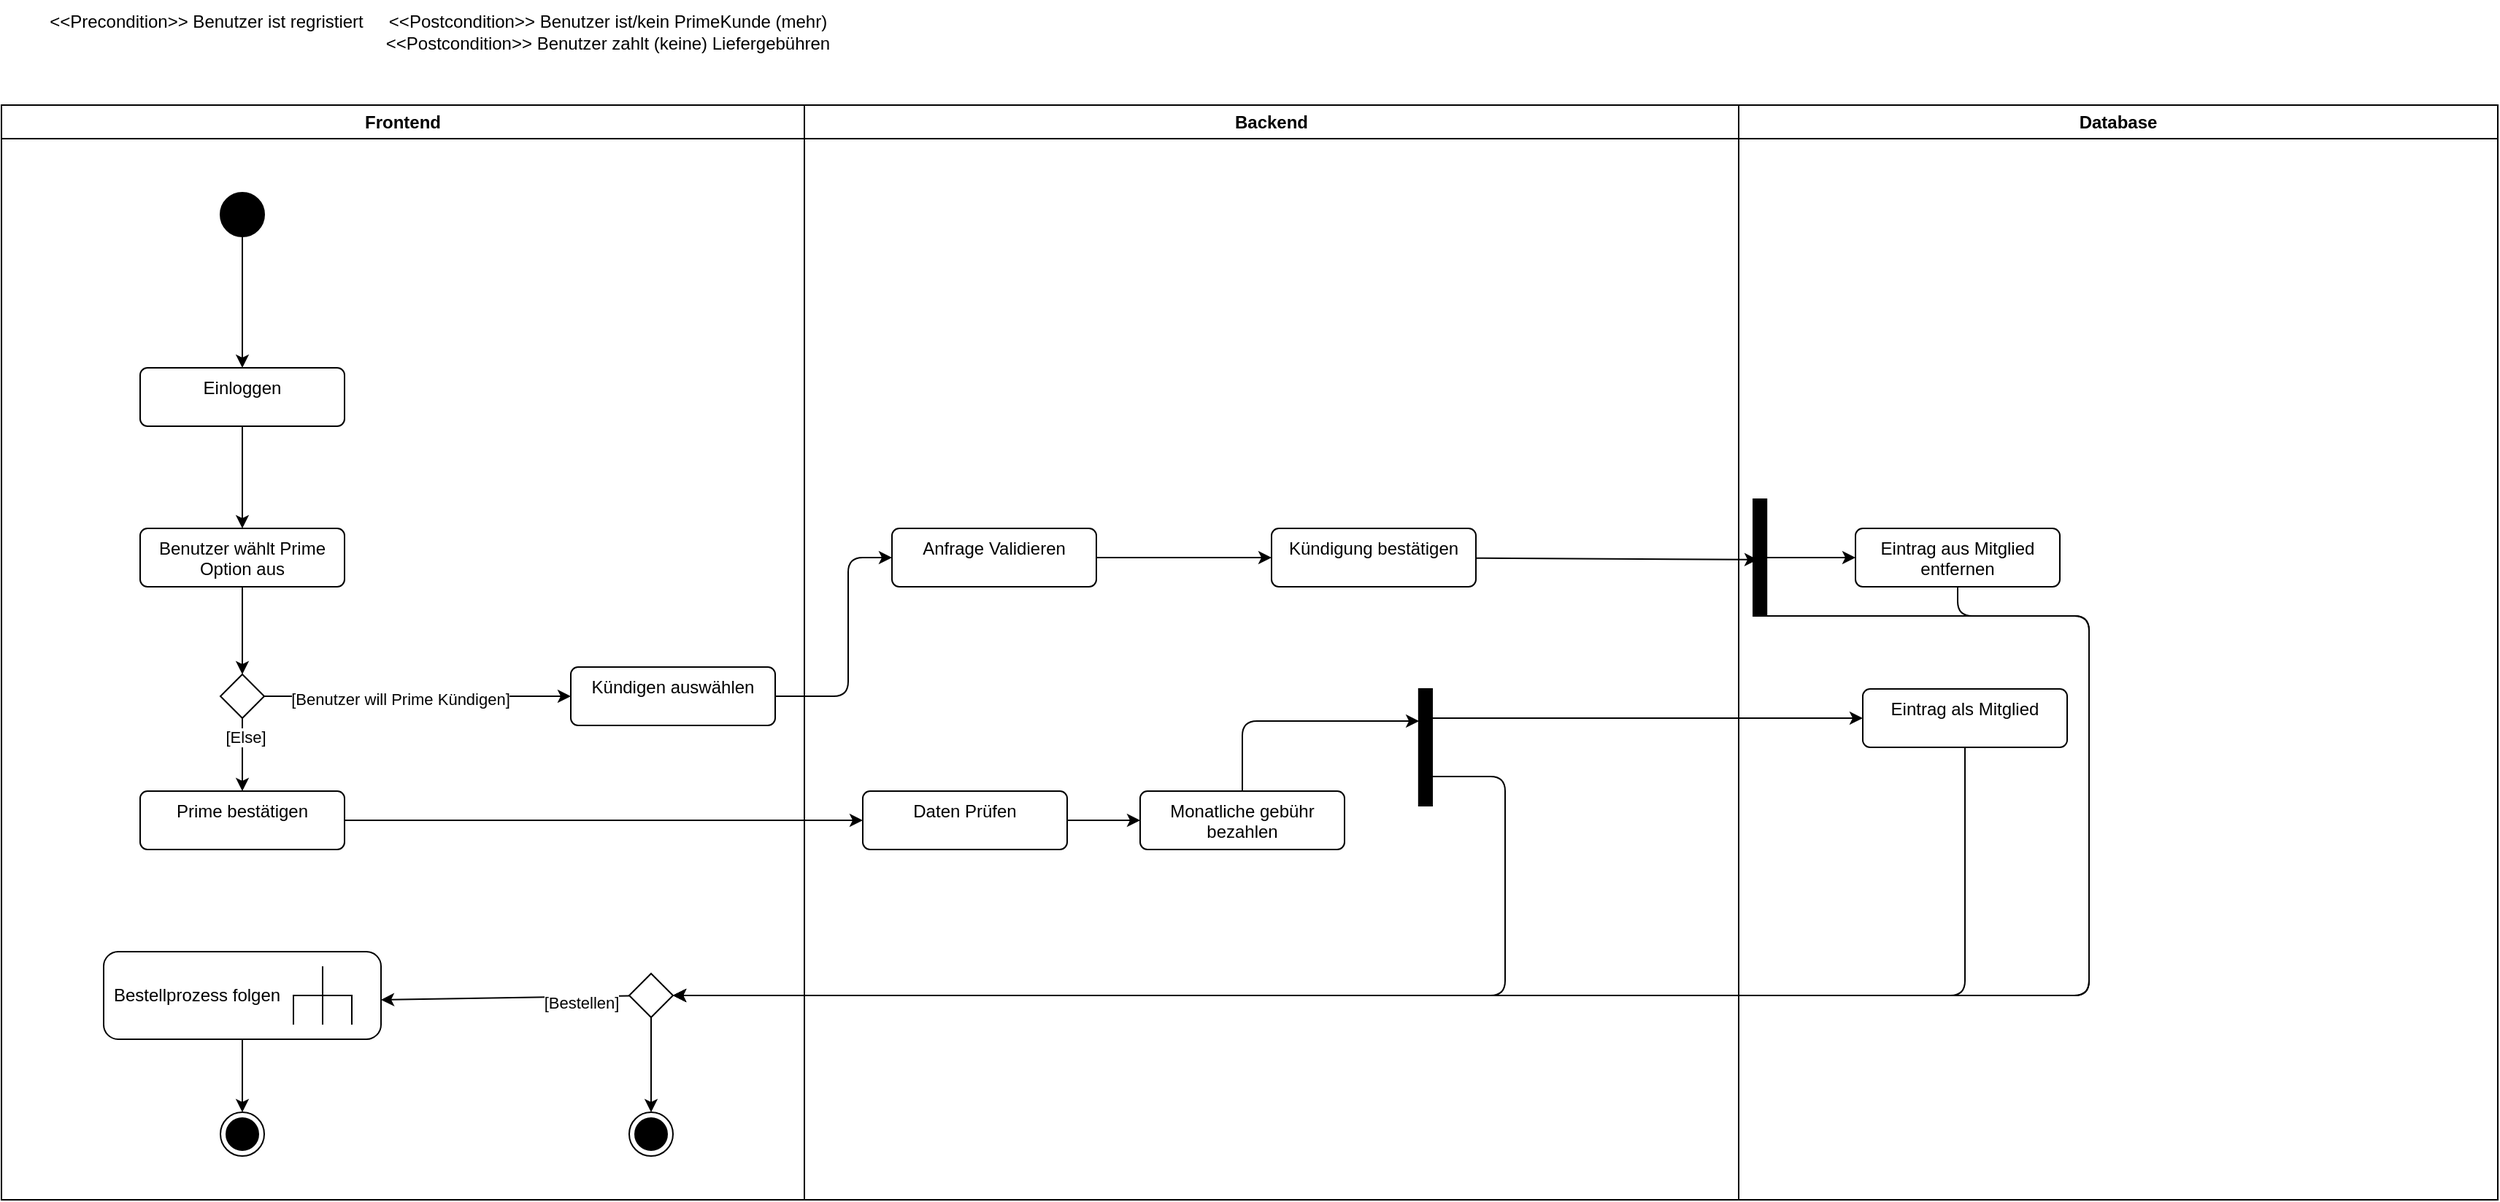 <mxfile>
    <diagram id="7h_W4El4eSeyt53r-UMk" name="Page-1">
        <mxGraphModel dx="1283" dy="1895" grid="1" gridSize="10" guides="1" tooltips="1" connect="1" arrows="1" fold="1" page="1" pageScale="1" pageWidth="850" pageHeight="1100" math="0" shadow="0">
            <root>
                <mxCell id="0"/>
                <mxCell id="1" parent="0"/>
                <mxCell id="2" value="Frontend" style="swimlane;whiteSpace=wrap;html=1;" parent="1" vertex="1">
                    <mxGeometry x="50" y="70" width="550" height="750" as="geometry"/>
                </mxCell>
                <mxCell id="9" style="edgeStyle=none;html=1;entryX=0.5;entryY=0;entryDx=0;entryDy=0;" parent="2" source="7" target="8" edge="1">
                    <mxGeometry relative="1" as="geometry"/>
                </mxCell>
                <mxCell id="7" value="" style="ellipse;fillColor=strokeColor;html=1;" parent="2" vertex="1">
                    <mxGeometry x="150" y="60" width="30" height="30" as="geometry"/>
                </mxCell>
                <mxCell id="11" style="edgeStyle=none;html=1;entryX=0.5;entryY=0;entryDx=0;entryDy=0;" parent="2" source="8" target="10" edge="1">
                    <mxGeometry relative="1" as="geometry"/>
                </mxCell>
                <mxCell id="8" value="Einloggen" style="html=1;align=center;verticalAlign=top;rounded=1;absoluteArcSize=1;arcSize=10;dashed=0;whiteSpace=wrap;" parent="2" vertex="1">
                    <mxGeometry x="95" y="180" width="140" height="40" as="geometry"/>
                </mxCell>
                <mxCell id="20" style="edgeStyle=none;html=1;entryX=0.5;entryY=0;entryDx=0;entryDy=0;" parent="2" source="42" target="19" edge="1">
                    <mxGeometry relative="1" as="geometry"/>
                </mxCell>
                <mxCell id="49" value="[Else]" style="edgeLabel;html=1;align=center;verticalAlign=middle;resizable=0;points=[];" parent="20" vertex="1" connectable="0">
                    <mxGeometry x="-0.48" y="2" relative="1" as="geometry">
                        <mxPoint as="offset"/>
                    </mxGeometry>
                </mxCell>
                <mxCell id="10" value="Benutzer wählt Prime Option aus" style="html=1;align=center;verticalAlign=top;rounded=1;absoluteArcSize=1;arcSize=10;dashed=0;whiteSpace=wrap;" parent="2" vertex="1">
                    <mxGeometry x="95" y="290" width="140" height="40" as="geometry"/>
                </mxCell>
                <mxCell id="19" value="Prime bestätigen" style="html=1;align=center;verticalAlign=top;rounded=1;absoluteArcSize=1;arcSize=10;dashed=0;whiteSpace=wrap;" parent="2" vertex="1">
                    <mxGeometry x="95" y="470" width="140" height="40" as="geometry"/>
                </mxCell>
                <mxCell id="41" style="edgeStyle=none;html=1;entryX=0.5;entryY=0;entryDx=0;entryDy=0;" parent="2" source="39" target="40" edge="1">
                    <mxGeometry relative="1" as="geometry"/>
                </mxCell>
                <mxCell id="39" value="&lt;span style=&quot;color: rgb(0, 0, 0); text-align: center;&quot;&gt;Bestellprozess folgen&lt;/span&gt;" style="shape=mxgraph.uml25.behaviorAction;html=1;rounded=1;absoluteArcSize=1;arcSize=10;align=left;spacingLeft=5;whiteSpace=wrap;" parent="2" vertex="1">
                    <mxGeometry x="70" y="580" width="190" height="60" as="geometry"/>
                </mxCell>
                <mxCell id="40" value="" style="ellipse;html=1;shape=endState;fillColor=strokeColor;" parent="2" vertex="1">
                    <mxGeometry x="150" y="690" width="30" height="30" as="geometry"/>
                </mxCell>
                <mxCell id="42" value="" style="rhombus;" parent="2" vertex="1">
                    <mxGeometry x="150" y="390" width="30" height="30" as="geometry"/>
                </mxCell>
                <mxCell id="43" value="" style="edgeStyle=none;html=1;entryX=0.5;entryY=0;entryDx=0;entryDy=0;" parent="2" source="10" target="42" edge="1">
                    <mxGeometry relative="1" as="geometry">
                        <mxPoint x="245" y="400" as="sourcePoint"/>
                        <mxPoint x="245" y="540" as="targetPoint"/>
                    </mxGeometry>
                </mxCell>
                <mxCell id="44" value="Kündigen auswählen" style="html=1;align=center;verticalAlign=top;rounded=1;absoluteArcSize=1;arcSize=10;dashed=0;whiteSpace=wrap;" parent="2" vertex="1">
                    <mxGeometry x="390" y="385" width="140" height="40" as="geometry"/>
                </mxCell>
                <mxCell id="45" style="edgeStyle=none;html=1;entryX=0;entryY=0.5;entryDx=0;entryDy=0;" parent="2" source="42" target="44" edge="1">
                    <mxGeometry relative="1" as="geometry"/>
                </mxCell>
                <mxCell id="48" value="[Benutzer will Prime Kündigen]" style="edgeLabel;html=1;align=center;verticalAlign=middle;resizable=0;points=[];" parent="45" vertex="1" connectable="0">
                    <mxGeometry x="-0.118" y="-2" relative="1" as="geometry">
                        <mxPoint as="offset"/>
                    </mxGeometry>
                </mxCell>
                <mxCell id="76" style="edgeStyle=none;html=1;entryX=0.5;entryY=0;entryDx=0;entryDy=0;" parent="2" source="67" target="75" edge="1">
                    <mxGeometry relative="1" as="geometry"/>
                </mxCell>
                <mxCell id="67" value="" style="rhombus;" parent="2" vertex="1">
                    <mxGeometry x="430" y="595" width="30" height="30" as="geometry"/>
                </mxCell>
                <mxCell id="69" style="edgeStyle=none;html=1;entryX=1;entryY=0.55;entryDx=0;entryDy=0;entryPerimeter=0;" parent="2" source="67" target="39" edge="1">
                    <mxGeometry relative="1" as="geometry"/>
                </mxCell>
                <mxCell id="73" value="[Bestellen]" style="edgeLabel;html=1;align=center;verticalAlign=middle;resizable=0;points=[];" parent="69" vertex="1" connectable="0">
                    <mxGeometry x="-0.599" y="4" relative="1" as="geometry">
                        <mxPoint as="offset"/>
                    </mxGeometry>
                </mxCell>
                <mxCell id="75" value="" style="ellipse;html=1;shape=endState;fillColor=strokeColor;" parent="2" vertex="1">
                    <mxGeometry x="430" y="690" width="30" height="30" as="geometry"/>
                </mxCell>
                <mxCell id="30" style="edgeStyle=none;html=1;entryX=0;entryY=0.5;entryDx=0;entryDy=0;" parent="1" source="19" target="47" edge="1">
                    <mxGeometry relative="1" as="geometry">
                        <mxPoint x="440" y="560" as="targetPoint"/>
                    </mxGeometry>
                </mxCell>
                <mxCell id="3" value="Backend" style="swimlane;whiteSpace=wrap;html=1;" parent="1" vertex="1">
                    <mxGeometry x="600" y="70" width="640" height="750" as="geometry"/>
                </mxCell>
                <mxCell id="29" value="Monatliche gebühr bezahlen" style="html=1;align=center;verticalAlign=top;rounded=1;absoluteArcSize=1;arcSize=10;dashed=0;whiteSpace=wrap;" parent="3" vertex="1">
                    <mxGeometry x="230" y="470" width="140" height="40" as="geometry"/>
                </mxCell>
                <mxCell id="52" style="edgeStyle=none;html=1;entryX=0;entryY=0.5;entryDx=0;entryDy=0;" parent="3" target="31" edge="1">
                    <mxGeometry relative="1" as="geometry">
                        <mxPoint x="425.91" y="420" as="sourcePoint"/>
                        <mxPoint x="605" y="420" as="targetPoint"/>
                    </mxGeometry>
                </mxCell>
                <mxCell id="35" value="" style="html=1;points=[];perimeter=orthogonalPerimeter;fillColor=strokeColor;" parent="3" vertex="1">
                    <mxGeometry x="420.91" y="400" width="9.09" height="80" as="geometry"/>
                </mxCell>
                <mxCell id="50" style="edgeStyle=none;html=1;" parent="3" source="47" target="29" edge="1">
                    <mxGeometry relative="1" as="geometry"/>
                </mxCell>
                <mxCell id="47" value="Daten Prüfen" style="html=1;align=center;verticalAlign=top;rounded=1;absoluteArcSize=1;arcSize=10;dashed=0;whiteSpace=wrap;" parent="3" vertex="1">
                    <mxGeometry x="40" y="470" width="140" height="40" as="geometry"/>
                </mxCell>
                <mxCell id="51" style="edgeStyle=none;html=1;entryX=0.018;entryY=0.275;entryDx=0;entryDy=0;entryPerimeter=0;" parent="3" source="29" target="35" edge="1">
                    <mxGeometry relative="1" as="geometry">
                        <Array as="points">
                            <mxPoint x="300" y="422"/>
                        </Array>
                    </mxGeometry>
                </mxCell>
                <mxCell id="53" value="Kündigung bestätigen" style="html=1;align=center;verticalAlign=top;rounded=1;absoluteArcSize=1;arcSize=10;dashed=0;whiteSpace=wrap;" parent="3" vertex="1">
                    <mxGeometry x="320" y="290" width="140" height="40" as="geometry"/>
                </mxCell>
                <mxCell id="56" style="edgeStyle=none;html=1;" parent="3" source="54" target="53" edge="1">
                    <mxGeometry relative="1" as="geometry"/>
                </mxCell>
                <mxCell id="54" value="Anfrage Validieren" style="html=1;align=center;verticalAlign=top;rounded=1;absoluteArcSize=1;arcSize=10;dashed=0;whiteSpace=wrap;" parent="3" vertex="1">
                    <mxGeometry x="60" y="290" width="140" height="40" as="geometry"/>
                </mxCell>
                <mxCell id="55" style="edgeStyle=none;html=1;entryX=0;entryY=0.5;entryDx=0;entryDy=0;" parent="1" source="44" target="54" edge="1">
                    <mxGeometry relative="1" as="geometry">
                        <Array as="points">
                            <mxPoint x="630" y="475"/>
                            <mxPoint x="630" y="380"/>
                        </Array>
                    </mxGeometry>
                </mxCell>
                <mxCell id="68" style="edgeStyle=none;html=1;entryX=1;entryY=0.5;entryDx=0;entryDy=0;" parent="1" source="35" target="67" edge="1">
                    <mxGeometry relative="1" as="geometry">
                        <mxPoint x="510" y="656" as="targetPoint"/>
                        <Array as="points">
                            <mxPoint x="1080" y="530"/>
                            <mxPoint x="1080" y="680"/>
                        </Array>
                    </mxGeometry>
                </mxCell>
                <mxCell id="83" style="edgeStyle=none;html=1;entryX=1;entryY=0.5;entryDx=0;entryDy=0;" parent="1" source="80" target="67" edge="1">
                    <mxGeometry relative="1" as="geometry">
                        <Array as="points">
                            <mxPoint x="1480" y="420"/>
                            <mxPoint x="1480" y="680"/>
                        </Array>
                    </mxGeometry>
                </mxCell>
                <mxCell id="84" value="&amp;lt;&amp;lt;Precondition&amp;gt;&amp;gt; Benutzer ist regristiert" style="text;html=1;align=center;verticalAlign=middle;resizable=0;points=[];autosize=1;strokeColor=none;fillColor=none;" parent="1" vertex="1">
                    <mxGeometry x="70" y="-2" width="240" height="30" as="geometry"/>
                </mxCell>
                <mxCell id="85" value="&amp;lt;&amp;lt;Postcondition&amp;gt;&amp;gt; Benutzer ist/kein PrimeKunde (mehr)&lt;div&gt;&amp;lt;&amp;lt;Postcondition&amp;gt;&amp;gt; Benutzer zahlt (keine) Liefergebühren&lt;/div&gt;" style="text;html=1;align=center;verticalAlign=middle;resizable=0;points=[];autosize=1;strokeColor=none;fillColor=none;" parent="1" vertex="1">
                    <mxGeometry x="300" width="330" height="40" as="geometry"/>
                </mxCell>
                <mxCell id="4" value="Database" style="swimlane;whiteSpace=wrap;html=1;" parent="1" vertex="1">
                    <mxGeometry x="1240" y="70" width="520" height="750" as="geometry"/>
                </mxCell>
                <mxCell id="31" value="Eintrag als Mitglied" style="html=1;align=center;verticalAlign=top;rounded=1;absoluteArcSize=1;arcSize=10;dashed=0;whiteSpace=wrap;" parent="4" vertex="1">
                    <mxGeometry x="85" y="400" width="140" height="40" as="geometry"/>
                </mxCell>
                <mxCell id="60" value="Eintrag aus Mitglied entfernen" style="html=1;align=center;verticalAlign=top;rounded=1;absoluteArcSize=1;arcSize=10;dashed=0;whiteSpace=wrap;" parent="4" vertex="1">
                    <mxGeometry x="80" y="290" width="140" height="40" as="geometry"/>
                </mxCell>
                <mxCell id="82" style="edgeStyle=none;html=1;entryX=0;entryY=0.5;entryDx=0;entryDy=0;" parent="4" source="80" target="60" edge="1">
                    <mxGeometry relative="1" as="geometry"/>
                </mxCell>
                <mxCell id="80" value="" style="html=1;points=[];perimeter=orthogonalPerimeter;fillColor=strokeColor;" parent="4" vertex="1">
                    <mxGeometry x="10" y="270" width="9.09" height="80" as="geometry"/>
                </mxCell>
                <mxCell id="81" style="edgeStyle=none;html=1;entryX=0.33;entryY=0.518;entryDx=0;entryDy=0;entryPerimeter=0;" parent="1" source="53" target="80" edge="1">
                    <mxGeometry relative="1" as="geometry"/>
                </mxCell>
                <mxCell id="86" value="" style="endArrow=classic;html=1;exitX=0.5;exitY=1;exitDx=0;exitDy=0;entryX=1;entryY=0.5;entryDx=0;entryDy=0;" edge="1" parent="1" source="31" target="67">
                    <mxGeometry width="50" height="50" relative="1" as="geometry">
                        <mxPoint x="1020" y="540" as="sourcePoint"/>
                        <mxPoint x="1070" y="490" as="targetPoint"/>
                        <Array as="points">
                            <mxPoint x="1395" y="680"/>
                        </Array>
                    </mxGeometry>
                </mxCell>
                <mxCell id="87" value="" style="endArrow=classic;html=1;exitX=0.5;exitY=1;exitDx=0;exitDy=0;entryX=1;entryY=0.5;entryDx=0;entryDy=0;" edge="1" parent="1" source="60" target="67">
                    <mxGeometry width="50" height="50" relative="1" as="geometry">
                        <mxPoint x="1210" y="540" as="sourcePoint"/>
                        <mxPoint x="1060" y="710" as="targetPoint"/>
                        <Array as="points">
                            <mxPoint x="1390" y="420"/>
                            <mxPoint x="1480" y="420"/>
                            <mxPoint x="1480" y="680"/>
                        </Array>
                    </mxGeometry>
                </mxCell>
            </root>
        </mxGraphModel>
    </diagram>
</mxfile>